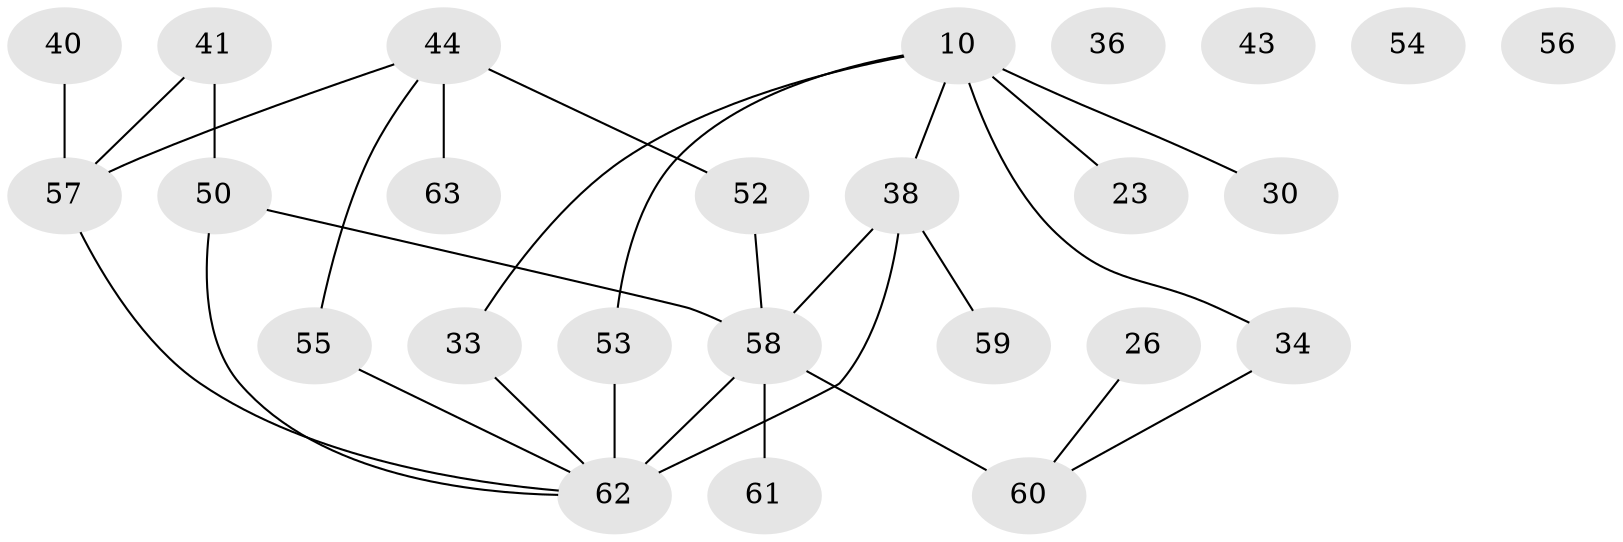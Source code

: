 // original degree distribution, {3: 0.25396825396825395, 1: 0.1746031746031746, 4: 0.14285714285714285, 2: 0.2857142857142857, 6: 0.031746031746031744, 5: 0.047619047619047616, 0: 0.06349206349206349}
// Generated by graph-tools (version 1.1) at 2025/44/03/04/25 21:44:10]
// undirected, 25 vertices, 28 edges
graph export_dot {
graph [start="1"]
  node [color=gray90,style=filled];
  10 [super="+7"];
  23;
  26;
  30 [super="+6"];
  33;
  34;
  36;
  38 [super="+28+32"];
  40;
  41;
  43;
  44 [super="+5+12+31"];
  50;
  52;
  53 [super="+46+4+18+51"];
  54;
  55;
  56;
  57 [super="+8+14+47"];
  58 [super="+1+16"];
  59;
  60;
  61;
  62 [super="+27+37+39+48"];
  63 [super="+9"];
  10 -- 30 [weight=2];
  10 -- 34;
  10 -- 33;
  10 -- 23;
  10 -- 38 [weight=2];
  10 -- 53;
  26 -- 60;
  33 -- 62;
  34 -- 60;
  38 -- 59;
  38 -- 58;
  38 -- 62 [weight=3];
  40 -- 57;
  41 -- 50;
  41 -- 57;
  44 -- 63 [weight=3];
  44 -- 57 [weight=2];
  44 -- 52;
  44 -- 55;
  50 -- 58 [weight=2];
  50 -- 62;
  52 -- 58;
  53 -- 62 [weight=2];
  55 -- 62;
  57 -- 62 [weight=3];
  58 -- 60 [weight=2];
  58 -- 61;
  58 -- 62 [weight=2];
}
